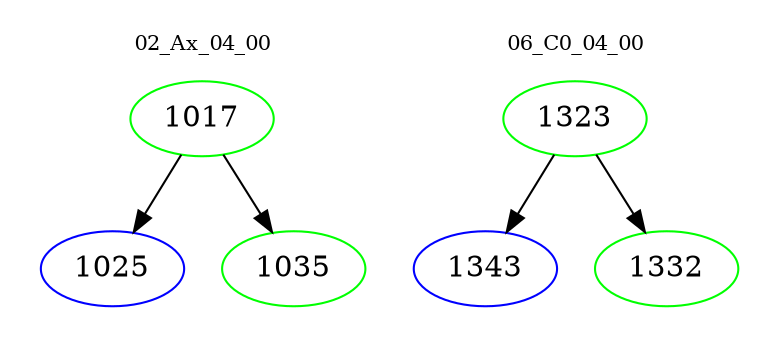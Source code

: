digraph{
subgraph cluster_0 {
color = white
label = "02_Ax_04_00";
fontsize=10;
T0_1017 [label="1017", color="green"]
T0_1017 -> T0_1025 [color="black"]
T0_1025 [label="1025", color="blue"]
T0_1017 -> T0_1035 [color="black"]
T0_1035 [label="1035", color="green"]
}
subgraph cluster_1 {
color = white
label = "06_C0_04_00";
fontsize=10;
T1_1323 [label="1323", color="green"]
T1_1323 -> T1_1343 [color="black"]
T1_1343 [label="1343", color="blue"]
T1_1323 -> T1_1332 [color="black"]
T1_1332 [label="1332", color="green"]
}
}
